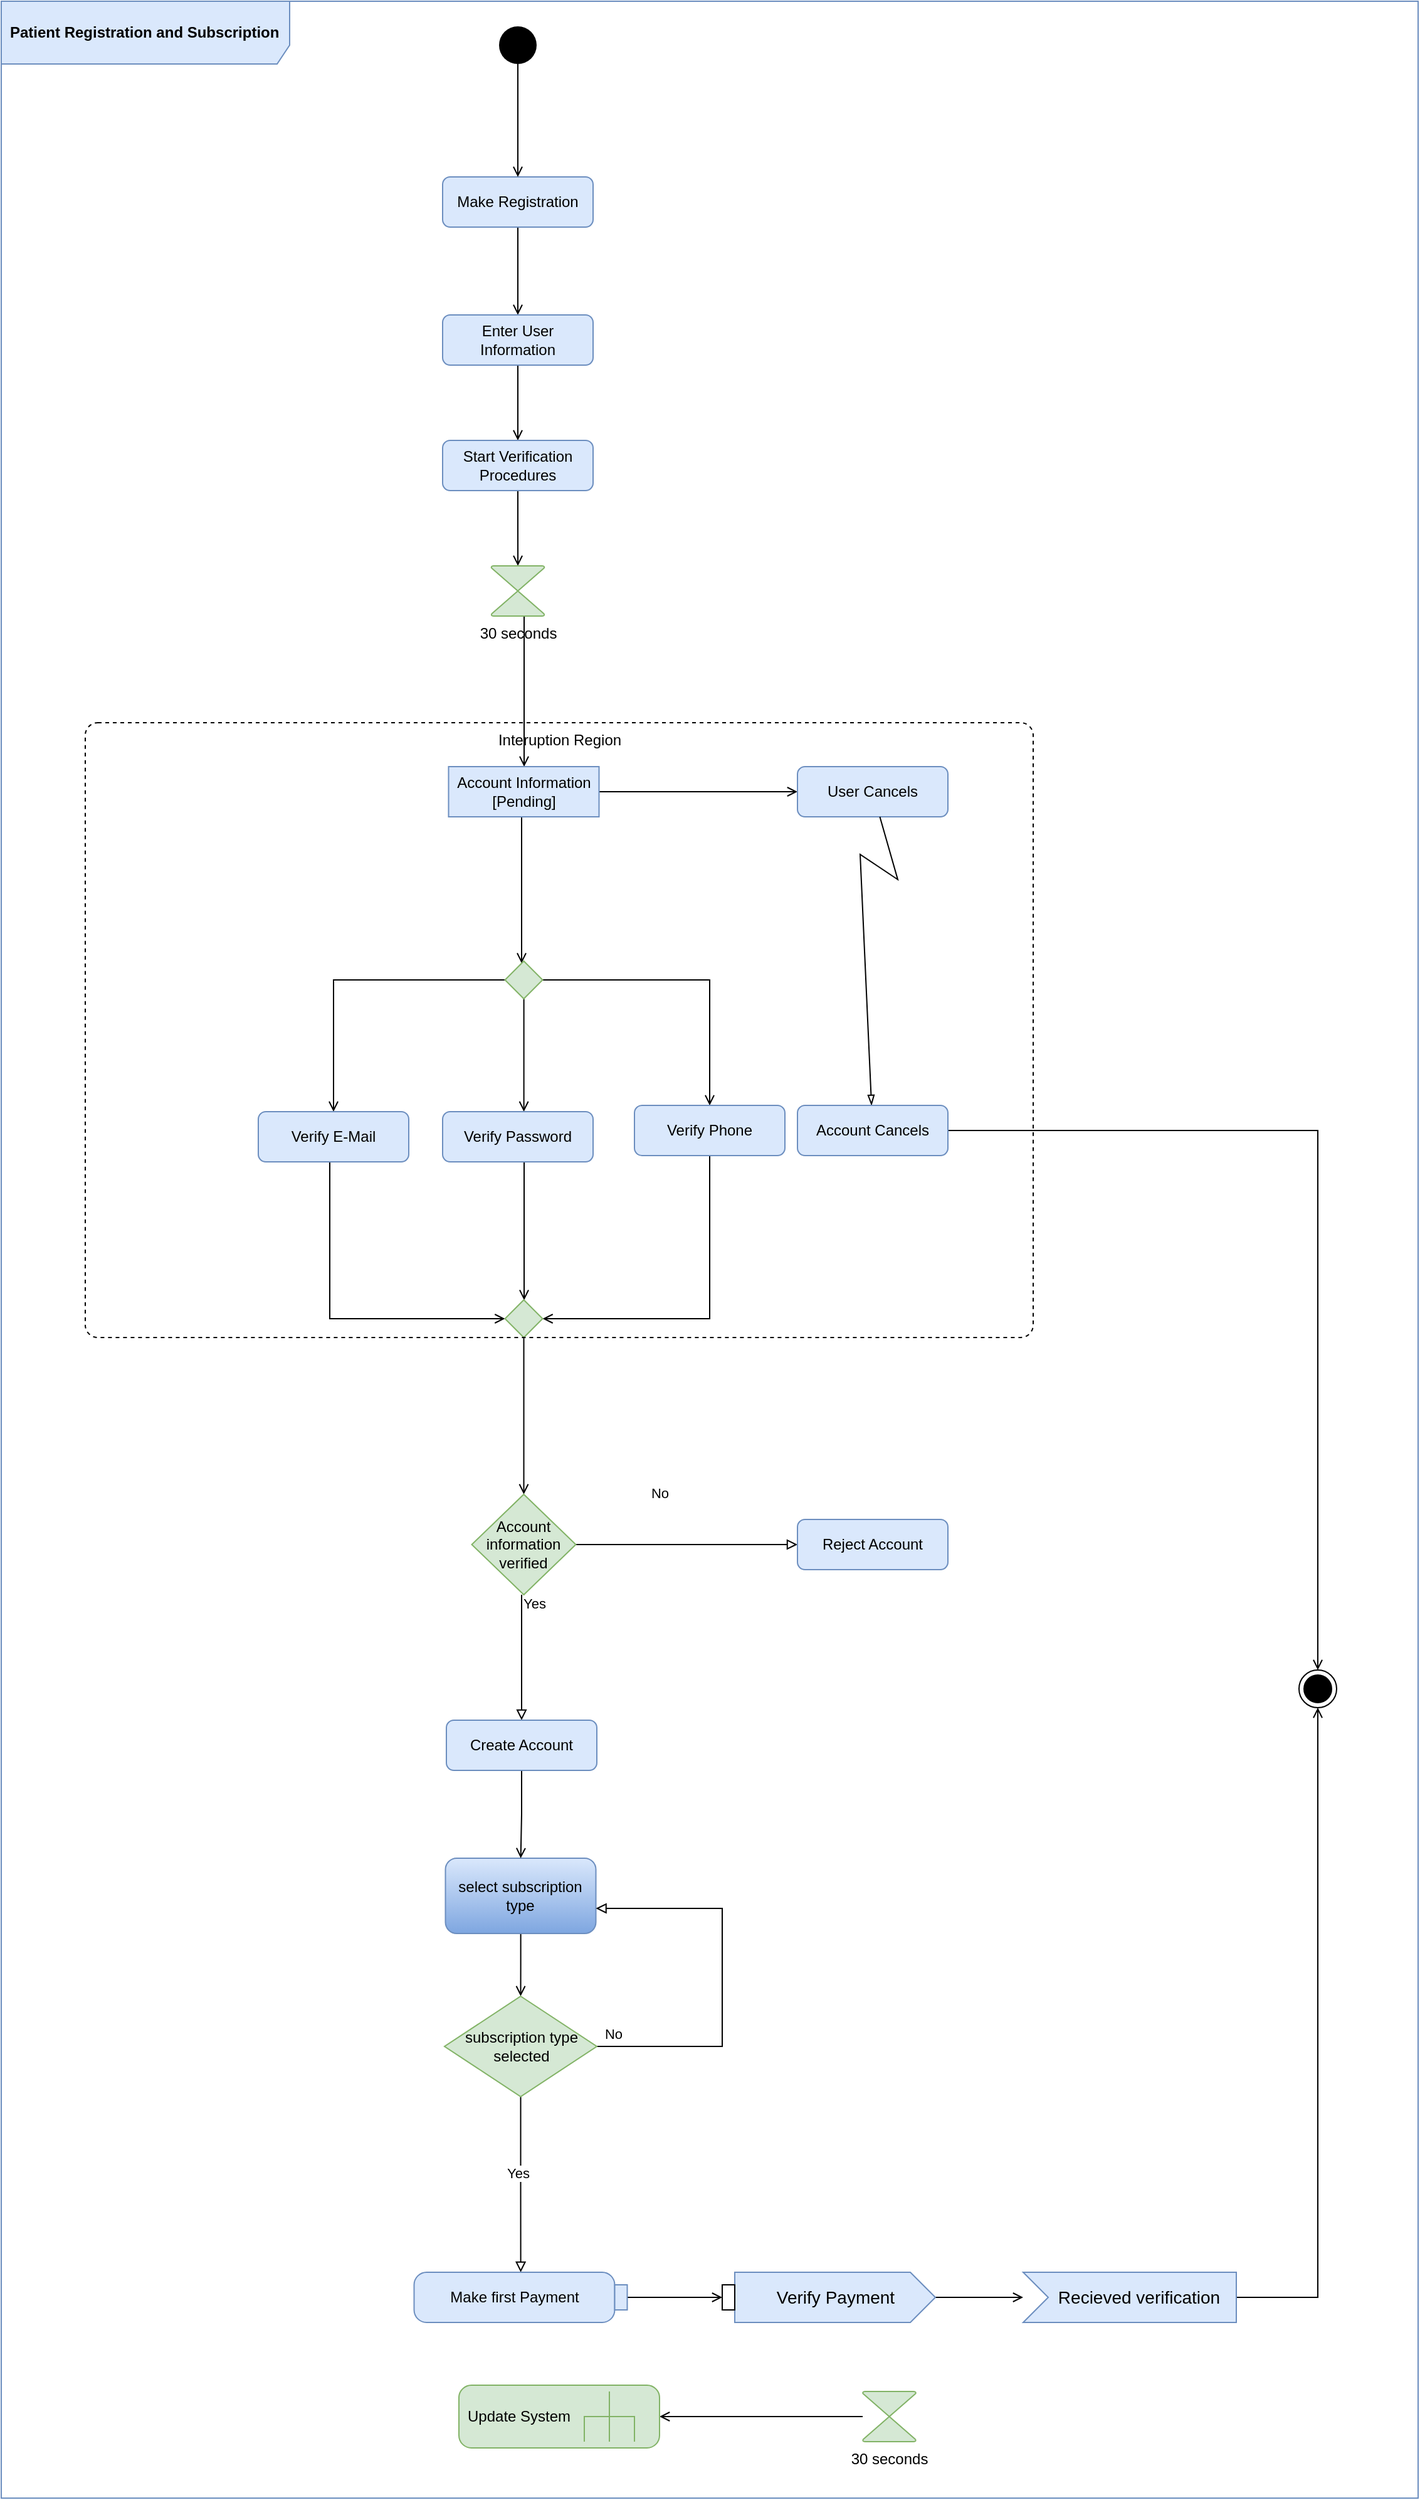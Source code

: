 <mxfile version="20.6.2" type="device"><diagram id="C5RBs43oDa-KdzZeNtuy" name="Page-1"><mxGraphModel dx="1006" dy="1878" grid="1" gridSize="10" guides="1" tooltips="1" connect="1" arrows="1" fold="1" page="1" pageScale="1" pageWidth="827" pageHeight="1169" math="0" shadow="0"><root><mxCell id="WIyWlLk6GJQsqaUBKTNV-0"/><mxCell id="WIyWlLk6GJQsqaUBKTNV-1" parent="WIyWlLk6GJQsqaUBKTNV-0"/><mxCell id="h19XM5_gG8xNwQqYtPG6-4" style="edgeStyle=orthogonalEdgeStyle;rounded=0;orthogonalLoop=1;jettySize=auto;html=1;endArrow=open;endFill=0;" parent="WIyWlLk6GJQsqaUBKTNV-1" source="WIyWlLk6GJQsqaUBKTNV-3" target="h19XM5_gG8xNwQqYtPG6-3" edge="1"><mxGeometry relative="1" as="geometry"/></mxCell><mxCell id="WIyWlLk6GJQsqaUBKTNV-3" value="Make Registration" style="rounded=1;whiteSpace=wrap;html=1;fontSize=12;glass=0;strokeWidth=1;shadow=0;fillColor=#dae8fc;strokeColor=#6c8ebf;" parent="WIyWlLk6GJQsqaUBKTNV-1" vertex="1"><mxGeometry x="617" y="-130" width="120" height="40" as="geometry"/></mxCell><mxCell id="h19XM5_gG8xNwQqYtPG6-2" style="edgeStyle=orthogonalEdgeStyle;rounded=0;orthogonalLoop=1;jettySize=auto;html=1;endArrow=open;endFill=0;" parent="WIyWlLk6GJQsqaUBKTNV-1" source="h19XM5_gG8xNwQqYtPG6-41" target="WIyWlLk6GJQsqaUBKTNV-3" edge="1"><mxGeometry relative="1" as="geometry"><mxPoint x="54" y="100" as="sourcePoint"/></mxGeometry></mxCell><mxCell id="h19XM5_gG8xNwQqYtPG6-6" style="edgeStyle=orthogonalEdgeStyle;rounded=0;orthogonalLoop=1;jettySize=auto;html=1;endArrow=open;endFill=0;" parent="WIyWlLk6GJQsqaUBKTNV-1" source="h19XM5_gG8xNwQqYtPG6-3" target="h19XM5_gG8xNwQqYtPG6-5" edge="1"><mxGeometry relative="1" as="geometry"/></mxCell><mxCell id="h19XM5_gG8xNwQqYtPG6-3" value="Enter User Information" style="rounded=1;whiteSpace=wrap;html=1;fontSize=12;glass=0;strokeWidth=1;shadow=0;fillColor=#dae8fc;strokeColor=#6c8ebf;" parent="WIyWlLk6GJQsqaUBKTNV-1" vertex="1"><mxGeometry x="617" y="-20" width="120" height="40" as="geometry"/></mxCell><mxCell id="h19XM5_gG8xNwQqYtPG6-8" style="edgeStyle=orthogonalEdgeStyle;rounded=0;orthogonalLoop=1;jettySize=auto;html=1;endArrow=open;endFill=0;" parent="WIyWlLk6GJQsqaUBKTNV-1" source="h19XM5_gG8xNwQqYtPG6-38" target="h19XM5_gG8xNwQqYtPG6-22" edge="1"><mxGeometry relative="1" as="geometry"><mxPoint x="807" y="900" as="targetPoint"/><Array as="points"><mxPoint x="680" y="450"/><mxPoint x="680" y="450"/></Array></mxGeometry></mxCell><mxCell id="h19XM5_gG8xNwQqYtPG6-39" style="edgeStyle=orthogonalEdgeStyle;rounded=0;orthogonalLoop=1;jettySize=auto;html=1;endArrow=open;endFill=0;" parent="WIyWlLk6GJQsqaUBKTNV-1" source="h19XM5_gG8xNwQqYtPG6-48" target="h19XM5_gG8xNwQqYtPG6-38" edge="1"><mxGeometry relative="1" as="geometry"><Array as="points"><mxPoint x="682" y="280"/><mxPoint x="682" y="280"/></Array></mxGeometry></mxCell><mxCell id="h19XM5_gG8xNwQqYtPG6-51" style="edgeStyle=orthogonalEdgeStyle;rounded=0;orthogonalLoop=1;jettySize=auto;html=1;endArrow=open;endFill=0;" parent="WIyWlLk6GJQsqaUBKTNV-1" source="h19XM5_gG8xNwQqYtPG6-5" target="h19XM5_gG8xNwQqYtPG6-48" edge="1"><mxGeometry relative="1" as="geometry"/></mxCell><mxCell id="h19XM5_gG8xNwQqYtPG6-5" value="Start Verification Procedures" style="rounded=1;whiteSpace=wrap;html=1;fontSize=12;glass=0;strokeWidth=1;shadow=0;fillColor=#dae8fc;strokeColor=#6c8ebf;" parent="WIyWlLk6GJQsqaUBKTNV-1" vertex="1"><mxGeometry x="617" y="80" width="120" height="40" as="geometry"/></mxCell><mxCell id="h19XM5_gG8xNwQqYtPG6-11" style="edgeStyle=orthogonalEdgeStyle;rounded=0;orthogonalLoop=1;jettySize=auto;html=1;endArrow=block;endFill=0;" parent="WIyWlLk6GJQsqaUBKTNV-1" source="h19XM5_gG8xNwQqYtPG6-66" target="h19XM5_gG8xNwQqYtPG6-90" edge="1"><mxGeometry relative="1" as="geometry"><mxPoint x="621" y="990" as="sourcePoint"/><mxPoint x="577" y="1185" as="targetPoint"/><Array as="points"><mxPoint x="680" y="1050"/><mxPoint x="680" y="1050"/></Array></mxGeometry></mxCell><mxCell id="h19XM5_gG8xNwQqYtPG6-13" value="Yes" style="edgeLabel;html=1;align=center;verticalAlign=middle;resizable=0;points=[];labelBackgroundColor=none;" parent="h19XM5_gG8xNwQqYtPG6-11" vertex="1" connectable="0"><mxGeometry x="-0.302" y="-1" relative="1" as="geometry"><mxPoint x="11" y="-28" as="offset"/></mxGeometry></mxCell><mxCell id="h19XM5_gG8xNwQqYtPG6-12" style="edgeStyle=orthogonalEdgeStyle;rounded=0;orthogonalLoop=1;jettySize=auto;html=1;endArrow=block;endFill=0;" parent="WIyWlLk6GJQsqaUBKTNV-1" source="h19XM5_gG8xNwQqYtPG6-66" target="h19XM5_gG8xNwQqYtPG6-10" edge="1"><mxGeometry relative="1" as="geometry"><mxPoint x="667" y="1040" as="sourcePoint"/><Array as="points"><mxPoint x="840" y="960"/><mxPoint x="840" y="960"/></Array></mxGeometry></mxCell><mxCell id="h19XM5_gG8xNwQqYtPG6-14" value="No" style="edgeLabel;html=1;align=center;verticalAlign=middle;resizable=0;points=[];labelBackgroundColor=none;" parent="h19XM5_gG8xNwQqYtPG6-12" vertex="1" connectable="0"><mxGeometry x="-0.233" y="2" relative="1" as="geometry"><mxPoint x="-2" y="-39" as="offset"/></mxGeometry></mxCell><mxCell id="h19XM5_gG8xNwQqYtPG6-10" value="Reject Account" style="rounded=1;whiteSpace=wrap;html=1;fontSize=12;glass=0;strokeWidth=1;shadow=0;fillColor=#dae8fc;strokeColor=#6c8ebf;" parent="WIyWlLk6GJQsqaUBKTNV-1" vertex="1"><mxGeometry x="900" y="940" width="120" height="40" as="geometry"/></mxCell><mxCell id="h19XM5_gG8xNwQqYtPG6-18" style="edgeStyle=orthogonalEdgeStyle;rounded=0;orthogonalLoop=1;jettySize=auto;html=1;endArrow=open;endFill=0;" parent="WIyWlLk6GJQsqaUBKTNV-1" source="h19XM5_gG8xNwQqYtPG6-22" target="h19XM5_gG8xNwQqYtPG6-24" edge="1"><mxGeometry relative="1" as="geometry"><mxPoint x="527" y="615" as="targetPoint"/></mxGeometry></mxCell><mxCell id="h19XM5_gG8xNwQqYtPG6-20" style="edgeStyle=orthogonalEdgeStyle;rounded=0;orthogonalLoop=1;jettySize=auto;html=1;endArrow=open;endFill=0;" parent="WIyWlLk6GJQsqaUBKTNV-1" source="h19XM5_gG8xNwQqYtPG6-22" target="h19XM5_gG8xNwQqYtPG6-26" edge="1"><mxGeometry relative="1" as="geometry"><mxPoint x="807" y="615" as="targetPoint"/></mxGeometry></mxCell><mxCell id="h19XM5_gG8xNwQqYtPG6-73" style="edgeStyle=orthogonalEdgeStyle;rounded=0;orthogonalLoop=1;jettySize=auto;html=1;endArrow=open;endFill=0;" parent="WIyWlLk6GJQsqaUBKTNV-1" source="h19XM5_gG8xNwQqYtPG6-22" target="h19XM5_gG8xNwQqYtPG6-28" edge="1"><mxGeometry relative="1" as="geometry"><Array as="points"><mxPoint x="682" y="600"/><mxPoint x="682" y="600"/></Array></mxGeometry></mxCell><mxCell id="h19XM5_gG8xNwQqYtPG6-22" value="" style="rhombus;whiteSpace=wrap;html=1;shadow=0;fontFamily=Helvetica;fontSize=12;align=center;strokeWidth=1;spacing=6;spacingTop=-4;fillColor=#d5e8d4;strokeColor=#82b366;" parent="WIyWlLk6GJQsqaUBKTNV-1" vertex="1"><mxGeometry x="666.75" y="495" width="30" height="30" as="geometry"/></mxCell><mxCell id="h19XM5_gG8xNwQqYtPG6-23" style="edgeStyle=orthogonalEdgeStyle;rounded=0;orthogonalLoop=1;jettySize=auto;html=1;endArrow=open;endFill=0;" parent="WIyWlLk6GJQsqaUBKTNV-1" source="h19XM5_gG8xNwQqYtPG6-24" target="h19XM5_gG8xNwQqYtPG6-43" edge="1"><mxGeometry relative="1" as="geometry"><mxPoint x="527" y="655" as="sourcePoint"/><Array as="points"><mxPoint x="527" y="780"/></Array><mxPoint x="657" y="765" as="targetPoint"/></mxGeometry></mxCell><mxCell id="h19XM5_gG8xNwQqYtPG6-24" value="Verify E-Mail" style="rounded=1;whiteSpace=wrap;html=1;fontSize=12;glass=0;strokeWidth=1;shadow=0;fillColor=#dae8fc;strokeColor=#6c8ebf;" parent="WIyWlLk6GJQsqaUBKTNV-1" vertex="1"><mxGeometry x="470" y="615" width="120" height="40" as="geometry"/></mxCell><mxCell id="h19XM5_gG8xNwQqYtPG6-25" style="edgeStyle=orthogonalEdgeStyle;rounded=0;orthogonalLoop=1;jettySize=auto;html=1;endArrow=open;endFill=0;" parent="WIyWlLk6GJQsqaUBKTNV-1" source="h19XM5_gG8xNwQqYtPG6-26" target="h19XM5_gG8xNwQqYtPG6-43" edge="1"><mxGeometry relative="1" as="geometry"><Array as="points"><mxPoint x="830" y="780"/></Array><mxPoint x="807" y="655" as="sourcePoint"/><mxPoint x="692" y="765" as="targetPoint"/></mxGeometry></mxCell><mxCell id="h19XM5_gG8xNwQqYtPG6-26" value="Verify Phone" style="rounded=1;whiteSpace=wrap;html=1;fontSize=12;glass=0;strokeWidth=1;shadow=0;fillColor=#dae8fc;strokeColor=#6c8ebf;" parent="WIyWlLk6GJQsqaUBKTNV-1" vertex="1"><mxGeometry x="770" y="610" width="120" height="40" as="geometry"/></mxCell><mxCell id="h19XM5_gG8xNwQqYtPG6-70" style="edgeStyle=orthogonalEdgeStyle;rounded=0;orthogonalLoop=1;jettySize=auto;html=1;endArrow=open;endFill=0;" parent="WIyWlLk6GJQsqaUBKTNV-1" source="h19XM5_gG8xNwQqYtPG6-28" target="h19XM5_gG8xNwQqYtPG6-43" edge="1"><mxGeometry relative="1" as="geometry"><Array as="points"><mxPoint x="682" y="690"/><mxPoint x="682" y="690"/></Array></mxGeometry></mxCell><mxCell id="h19XM5_gG8xNwQqYtPG6-28" value="Verify Password" style="rounded=1;whiteSpace=wrap;html=1;fontSize=12;glass=0;strokeWidth=1;shadow=0;fillColor=#dae8fc;strokeColor=#6c8ebf;" parent="WIyWlLk6GJQsqaUBKTNV-1" vertex="1"><mxGeometry x="617" y="615" width="120" height="40" as="geometry"/></mxCell><mxCell id="h19XM5_gG8xNwQqYtPG6-33" style="edgeStyle=orthogonalEdgeStyle;rounded=0;orthogonalLoop=1;jettySize=auto;html=1;endArrow=open;endFill=0;" parent="WIyWlLk6GJQsqaUBKTNV-1" source="h19XM5_gG8xNwQqYtPG6-43" target="h19XM5_gG8xNwQqYtPG6-66" edge="1"><mxGeometry relative="1" as="geometry"><mxPoint x="667" y="920" as="sourcePoint"/><mxPoint x="667" y="940" as="targetPoint"/></mxGeometry></mxCell><mxCell id="h19XM5_gG8xNwQqYtPG6-37" style="edgeStyle=orthogonalEdgeStyle;rounded=0;orthogonalLoop=1;jettySize=auto;html=1;endArrow=open;endFill=0;" parent="WIyWlLk6GJQsqaUBKTNV-1" source="h19XM5_gG8xNwQqYtPG6-34" target="h19XM5_gG8xNwQqYtPG6-54" edge="1"><mxGeometry relative="1" as="geometry"><mxPoint x="910" y="1575" as="targetPoint"/><Array as="points"><mxPoint x="870" y="1655"/><mxPoint x="870" y="1655"/></Array></mxGeometry></mxCell><mxCell id="h19XM5_gG8xNwQqYtPG6-34" value="30 seconds" style="verticalLabelPosition=bottom;verticalAlign=top;html=1;shape=mxgraph.flowchart.collate;labelBackgroundColor=none;fillColor=#d5e8d4;strokeColor=#82b366;" parent="WIyWlLk6GJQsqaUBKTNV-1" vertex="1"><mxGeometry x="952" y="1635" width="42.5" height="40" as="geometry"/></mxCell><mxCell id="h19XM5_gG8xNwQqYtPG6-55" style="edgeStyle=orthogonalEdgeStyle;rounded=0;orthogonalLoop=1;jettySize=auto;html=1;endArrow=open;endFill=0;" parent="WIyWlLk6GJQsqaUBKTNV-1" source="h19XM5_gG8xNwQqYtPG6-38" target="h19XM5_gG8xNwQqYtPG6-53" edge="1"><mxGeometry relative="1" as="geometry"/></mxCell><mxCell id="h19XM5_gG8xNwQqYtPG6-38" value="Account Information&lt;br&gt;[Pending]" style="rounded=0;whiteSpace=wrap;html=1;labelBackgroundColor=none;fillColor=#dae8fc;strokeColor=#6c8ebf;" parent="WIyWlLk6GJQsqaUBKTNV-1" vertex="1"><mxGeometry x="621.75" y="340" width="120" height="40" as="geometry"/></mxCell><mxCell id="h19XM5_gG8xNwQqYtPG6-41" value="" style="ellipse;fillColor=#000000;strokeColor=none;labelBackgroundColor=none;" parent="WIyWlLk6GJQsqaUBKTNV-1" vertex="1"><mxGeometry x="662" y="-250" width="30" height="30" as="geometry"/></mxCell><mxCell id="h19XM5_gG8xNwQqYtPG6-43" value="" style="rhombus;labelBackgroundColor=none;fillColor=#d5e8d4;strokeColor=#82b366;" parent="WIyWlLk6GJQsqaUBKTNV-1" vertex="1"><mxGeometry x="666.75" y="765" width="30" height="30" as="geometry"/></mxCell><mxCell id="h19XM5_gG8xNwQqYtPG6-48" value="30 seconds" style="verticalLabelPosition=bottom;verticalAlign=top;html=1;shape=mxgraph.flowchart.collate;labelBackgroundColor=none;fillColor=#d5e8d4;strokeColor=#82b366;" parent="WIyWlLk6GJQsqaUBKTNV-1" vertex="1"><mxGeometry x="655.75" y="180" width="42.5" height="40" as="geometry"/></mxCell><mxCell id="h19XM5_gG8xNwQqYtPG6-53" value="User Cancels" style="rounded=1;whiteSpace=wrap;html=1;fontSize=12;glass=0;strokeWidth=1;shadow=0;fillColor=#dae8fc;strokeColor=#6c8ebf;" parent="WIyWlLk6GJQsqaUBKTNV-1" vertex="1"><mxGeometry x="900" y="340" width="120" height="40" as="geometry"/></mxCell><mxCell id="h19XM5_gG8xNwQqYtPG6-54" value="Update System" style="shape=mxgraph.uml25.behaviorAction;html=1;rounded=1;absoluteArcSize=1;arcSize=10;align=left;spacingLeft=5;labelBackgroundColor=none;fillColor=#d5e8d4;strokeColor=#82b366;" parent="WIyWlLk6GJQsqaUBKTNV-1" vertex="1"><mxGeometry x="630" y="1630" width="160" height="50" as="geometry"/></mxCell><mxCell id="h19XM5_gG8xNwQqYtPG6-59" value="" style="endArrow=blockThin;html=1;rounded=0;endFill=0;" parent="WIyWlLk6GJQsqaUBKTNV-1" source="h19XM5_gG8xNwQqYtPG6-53" target="h19XM5_gG8xNwQqYtPG6-60" edge="1"><mxGeometry width="50" height="50" relative="1" as="geometry"><mxPoint x="590" y="360" as="sourcePoint"/><mxPoint x="940" y="470" as="targetPoint"/><Array as="points"><mxPoint x="980" y="430"/><mxPoint x="950" y="410"/></Array></mxGeometry></mxCell><mxCell id="h19XM5_gG8xNwQqYtPG6-63" style="edgeStyle=orthogonalEdgeStyle;rounded=0;orthogonalLoop=1;jettySize=auto;html=1;endArrow=open;endFill=0;" parent="WIyWlLk6GJQsqaUBKTNV-1" source="h19XM5_gG8xNwQqYtPG6-60" target="h19XM5_gG8xNwQqYtPG6-62" edge="1"><mxGeometry relative="1" as="geometry"/></mxCell><mxCell id="h19XM5_gG8xNwQqYtPG6-60" value="Account Cancels" style="rounded=1;whiteSpace=wrap;html=1;fontSize=12;glass=0;strokeWidth=1;shadow=0;fillColor=#dae8fc;strokeColor=#6c8ebf;" parent="WIyWlLk6GJQsqaUBKTNV-1" vertex="1"><mxGeometry x="900" y="610" width="120" height="40" as="geometry"/></mxCell><mxCell id="h19XM5_gG8xNwQqYtPG6-62" value="" style="ellipse;html=1;shape=endState;fillColor=strokeColor;labelBackgroundColor=none;" parent="WIyWlLk6GJQsqaUBKTNV-1" vertex="1"><mxGeometry x="1300" y="1060" width="30" height="30" as="geometry"/></mxCell><mxCell id="h19XM5_gG8xNwQqYtPG6-66" value="Account information verified" style="strokeWidth=1;html=1;shape=mxgraph.flowchart.decision;whiteSpace=wrap;labelBackgroundColor=none;fillColor=#d5e8d4;strokeColor=#82b366;" parent="WIyWlLk6GJQsqaUBKTNV-1" vertex="1"><mxGeometry x="640.25" y="920" width="83" height="80" as="geometry"/></mxCell><mxCell id="h19XM5_gG8xNwQqYtPG6-76" style="edgeStyle=orthogonalEdgeStyle;rounded=0;orthogonalLoop=1;jettySize=auto;html=1;endArrow=open;endFill=0;" parent="WIyWlLk6GJQsqaUBKTNV-1" source="h19XM5_gG8xNwQqYtPG6-74" target="h19XM5_gG8xNwQqYtPG6-75" edge="1"><mxGeometry relative="1" as="geometry"/></mxCell><mxCell id="h19XM5_gG8xNwQqYtPG6-74" value="select subscription type" style="rounded=1;whiteSpace=wrap;html=1;labelBackgroundColor=none;strokeWidth=1;fillColor=#dae8fc;strokeColor=#6c8ebf;gradientColor=#7ea6e0;" parent="WIyWlLk6GJQsqaUBKTNV-1" vertex="1"><mxGeometry x="619.25" y="1210" width="120" height="60" as="geometry"/></mxCell><mxCell id="h19XM5_gG8xNwQqYtPG6-77" style="edgeStyle=orthogonalEdgeStyle;rounded=0;orthogonalLoop=1;jettySize=auto;html=1;endArrow=block;endFill=0;" parent="WIyWlLk6GJQsqaUBKTNV-1" source="h19XM5_gG8xNwQqYtPG6-75" target="h19XM5_gG8xNwQqYtPG6-74" edge="1"><mxGeometry relative="1" as="geometry"><Array as="points"><mxPoint x="840" y="1360"/><mxPoint x="840" y="1250"/></Array></mxGeometry></mxCell><mxCell id="h19XM5_gG8xNwQqYtPG6-78" value="No" style="edgeLabel;html=1;align=center;verticalAlign=middle;resizable=0;points=[];" parent="h19XM5_gG8xNwQqYtPG6-77" vertex="1" connectable="0"><mxGeometry x="-0.593" y="1" relative="1" as="geometry"><mxPoint x="-50" y="-9" as="offset"/></mxGeometry></mxCell><mxCell id="h19XM5_gG8xNwQqYtPG6-79" style="edgeStyle=orthogonalEdgeStyle;rounded=0;orthogonalLoop=1;jettySize=auto;html=1;endArrow=block;endFill=0;" parent="WIyWlLk6GJQsqaUBKTNV-1" source="h19XM5_gG8xNwQqYtPG6-75" target="h19XM5_gG8xNwQqYtPG6-82" edge="1"><mxGeometry relative="1" as="geometry"><mxPoint x="677" y="1450" as="targetPoint"/></mxGeometry></mxCell><mxCell id="h19XM5_gG8xNwQqYtPG6-80" value="Yes" style="edgeLabel;html=1;align=center;verticalAlign=middle;resizable=0;points=[];" parent="h19XM5_gG8xNwQqYtPG6-79" vertex="1" connectable="0"><mxGeometry x="-0.396" y="2" relative="1" as="geometry"><mxPoint x="-5" y="18" as="offset"/></mxGeometry></mxCell><mxCell id="h19XM5_gG8xNwQqYtPG6-75" value="subscription type selected" style="strokeWidth=1;html=1;shape=mxgraph.flowchart.decision;whiteSpace=wrap;labelBackgroundColor=none;fillColor=#d5e8d4;strokeColor=#82b366;" parent="WIyWlLk6GJQsqaUBKTNV-1" vertex="1"><mxGeometry x="618.5" y="1320" width="121.5" height="80" as="geometry"/></mxCell><mxCell id="h19XM5_gG8xNwQqYtPG6-81" value="Interuption Region" style="html=1;align=center;verticalAlign=top;rounded=1;absoluteArcSize=1;arcSize=20;dashed=1;labelBackgroundColor=none;strokeWidth=1;fillColor=none;" parent="WIyWlLk6GJQsqaUBKTNV-1" vertex="1"><mxGeometry x="332" y="305" width="756" height="490" as="geometry"/></mxCell><mxCell id="h19XM5_gG8xNwQqYtPG6-86" style="edgeStyle=orthogonalEdgeStyle;rounded=0;orthogonalLoop=1;jettySize=auto;html=1;endArrow=open;endFill=0;" parent="WIyWlLk6GJQsqaUBKTNV-1" source="h19XM5_gG8xNwQqYtPG6-82" target="h19XM5_gG8xNwQqYtPG6-85" edge="1"><mxGeometry relative="1" as="geometry"><mxPoint x="830" y="1570" as="targetPoint"/></mxGeometry></mxCell><mxCell id="h19XM5_gG8xNwQqYtPG6-82" value="Make first Payment" style="shape=mxgraph.uml25.action;html=1;align=center;verticalAlign=middle;absoluteArcSize=1;arcSize=10;dashed=0;spacingRight=10;labelBackgroundColor=none;strokeWidth=1;fillColor=#dae8fc;strokeColor=#6c8ebf;" parent="WIyWlLk6GJQsqaUBKTNV-1" vertex="1"><mxGeometry x="594.25" y="1540" width="170" height="40" as="geometry"/></mxCell><mxCell id="h19XM5_gG8xNwQqYtPG6-89" style="edgeStyle=orthogonalEdgeStyle;rounded=0;orthogonalLoop=1;jettySize=auto;html=1;endArrow=open;endFill=0;" parent="WIyWlLk6GJQsqaUBKTNV-1" source="h19XM5_gG8xNwQqYtPG6-84" target="h19XM5_gG8xNwQqYtPG6-87" edge="1"><mxGeometry relative="1" as="geometry"/></mxCell><mxCell id="h19XM5_gG8xNwQqYtPG6-84" value="Verify Payment" style="html=1;shape=mxgraph.infographic.ribbonSimple;notch1=0;notch2=20;align=center;verticalAlign=middle;fontSize=14;fontStyle=0;fillColor=#dae8fc;labelBackgroundColor=none;strokeWidth=1;strokeColor=#6c8ebf;" parent="WIyWlLk6GJQsqaUBKTNV-1" vertex="1"><mxGeometry x="850" y="1540" width="160" height="40" as="geometry"/></mxCell><mxCell id="h19XM5_gG8xNwQqYtPG6-85" value="" style="rounded=0;whiteSpace=wrap;html=1;labelBackgroundColor=none;strokeWidth=1;fillColor=default;" parent="WIyWlLk6GJQsqaUBKTNV-1" vertex="1"><mxGeometry x="840" y="1550" width="10" height="20" as="geometry"/></mxCell><mxCell id="h19XM5_gG8xNwQqYtPG6-92" style="edgeStyle=orthogonalEdgeStyle;rounded=0;orthogonalLoop=1;jettySize=auto;html=1;endArrow=open;endFill=0;" parent="WIyWlLk6GJQsqaUBKTNV-1" source="h19XM5_gG8xNwQqYtPG6-87" target="h19XM5_gG8xNwQqYtPG6-62" edge="1"><mxGeometry relative="1" as="geometry"/></mxCell><mxCell id="h19XM5_gG8xNwQqYtPG6-87" value="Recieved verification" style="html=1;shape=mxgraph.infographic.ribbonSimple;notch1=20;notch2=0;align=center;verticalAlign=middle;fontSize=14;fontStyle=0;fillColor=#dae8fc;flipH=0;spacingRight=0;spacingLeft=14;labelBackgroundColor=none;strokeWidth=1;strokeColor=#6c8ebf;" parent="WIyWlLk6GJQsqaUBKTNV-1" vertex="1"><mxGeometry x="1080" y="1540" width="170" height="40" as="geometry"/></mxCell><mxCell id="h19XM5_gG8xNwQqYtPG6-91" style="edgeStyle=orthogonalEdgeStyle;rounded=0;orthogonalLoop=1;jettySize=auto;html=1;endArrow=open;endFill=0;" parent="WIyWlLk6GJQsqaUBKTNV-1" source="h19XM5_gG8xNwQqYtPG6-90" target="h19XM5_gG8xNwQqYtPG6-74" edge="1"><mxGeometry relative="1" as="geometry"/></mxCell><mxCell id="h19XM5_gG8xNwQqYtPG6-90" value="Create Account" style="rounded=1;whiteSpace=wrap;html=1;fontSize=12;glass=0;strokeWidth=1;shadow=0;fillColor=#dae8fc;strokeColor=#6c8ebf;" parent="WIyWlLk6GJQsqaUBKTNV-1" vertex="1"><mxGeometry x="620" y="1100" width="120" height="40" as="geometry"/></mxCell><mxCell id="DGdjjr36d6YKyk2RzdX3-0" value="&lt;b&gt;Patient Registration and Subscription&lt;/b&gt;" style="shape=umlFrame;whiteSpace=wrap;html=1;width=230;height=50;boundedLbl=1;verticalAlign=middle;align=left;spacingLeft=5;fillColor=#dae8fc;strokeColor=#6c8ebf;" parent="WIyWlLk6GJQsqaUBKTNV-1" vertex="1"><mxGeometry x="265" y="-270" width="1130" height="1990" as="geometry"/></mxCell></root></mxGraphModel></diagram></mxfile>